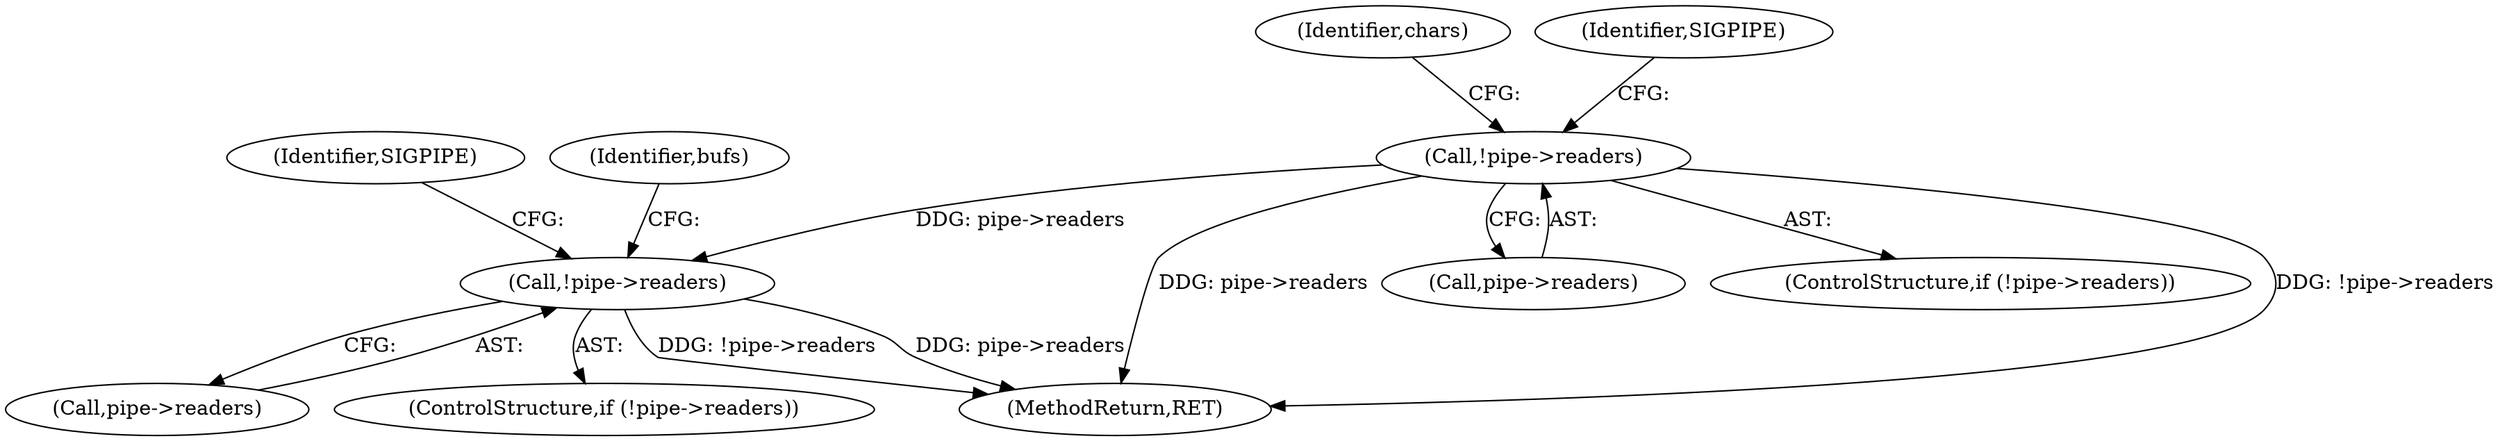 digraph "0_linux_f0d1bec9d58d4c038d0ac958c9af82be6eb18045_1@API" {
"1000145" [label="(Call,!pipe->readers)"];
"1000277" [label="(Call,!pipe->readers)"];
"1000276" [label="(ControlStructure,if (!pipe->readers))"];
"1000145" [label="(Call,!pipe->readers)"];
"1000283" [label="(Identifier,SIGPIPE)"];
"1000557" [label="(MethodReturn,RET)"];
"1000160" [label="(Identifier,chars)"];
"1000146" [label="(Call,pipe->readers)"];
"1000151" [label="(Identifier,SIGPIPE)"];
"1000144" [label="(ControlStructure,if (!pipe->readers))"];
"1000277" [label="(Call,!pipe->readers)"];
"1000295" [label="(Identifier,bufs)"];
"1000278" [label="(Call,pipe->readers)"];
"1000145" -> "1000144"  [label="AST: "];
"1000145" -> "1000146"  [label="CFG: "];
"1000146" -> "1000145"  [label="AST: "];
"1000151" -> "1000145"  [label="CFG: "];
"1000160" -> "1000145"  [label="CFG: "];
"1000145" -> "1000557"  [label="DDG: !pipe->readers"];
"1000145" -> "1000557"  [label="DDG: pipe->readers"];
"1000145" -> "1000277"  [label="DDG: pipe->readers"];
"1000277" -> "1000276"  [label="AST: "];
"1000277" -> "1000278"  [label="CFG: "];
"1000278" -> "1000277"  [label="AST: "];
"1000283" -> "1000277"  [label="CFG: "];
"1000295" -> "1000277"  [label="CFG: "];
"1000277" -> "1000557"  [label="DDG: pipe->readers"];
"1000277" -> "1000557"  [label="DDG: !pipe->readers"];
}

